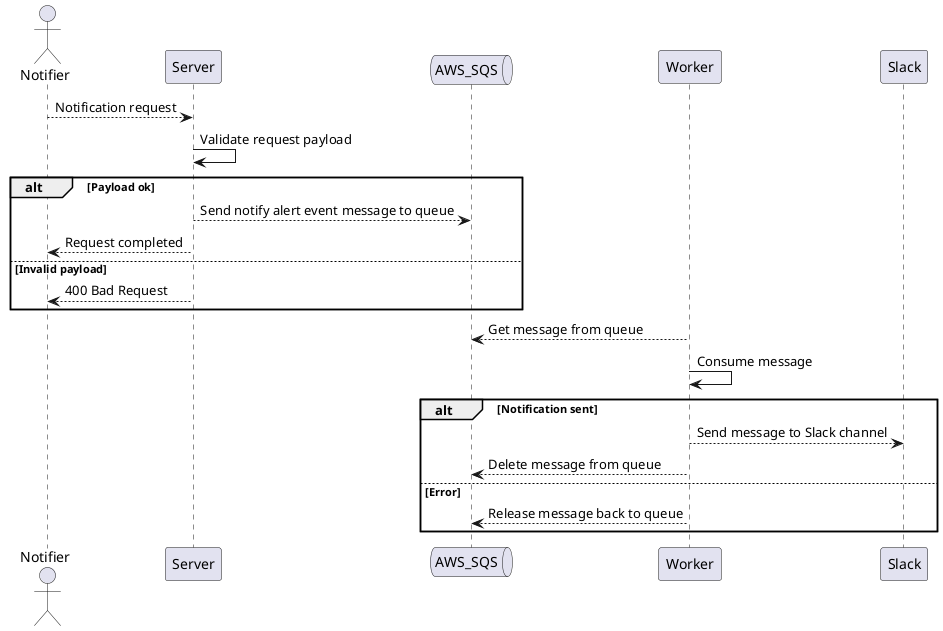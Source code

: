 @startuml Notify alert sequence

Actor Notifier as nf
Participant Server as sv
Queue AWS_SQS as sqs
participant Worker as wk
participant Slack as sl

nf --> sv: Notification request
sv -> sv: Validate request payload

alt Payload ok
    sv --> sqs: Send notify alert event message to queue
    sv --> nf: Request completed
else Invalid payload
    sv --> nf: 400 Bad Request
end

sqs <-- wk: Get message from queue
wk -> wk: Consume message

alt Notification sent
    wk --> sl: Send message to Slack channel
    sqs <-- wk: Delete message from queue
else Error
    sqs <-- wk: Release message back to queue
end

@enduml